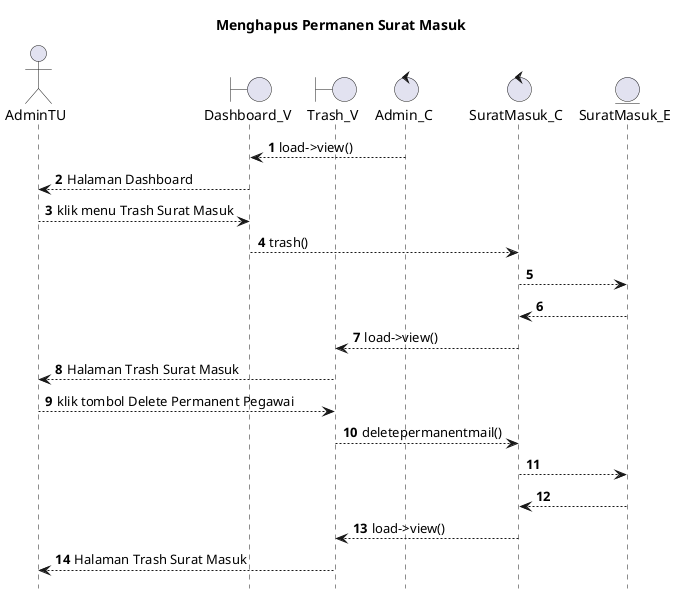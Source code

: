 @startuml

autonumber
hide footbox
title Menghapus Permanen Surat Masuk

Actor AdminTU
boundary Dashboard_V
boundary Trash_V
control Admin_C
control SuratMasuk_C
Entity SuratMasuk_E

Admin_C --> Dashboard_V: load->view()
Dashboard_V --> AdminTU: Halaman Dashboard
AdminTU --> Dashboard_V: klik menu Trash Surat Masuk
Dashboard_V --> SuratMasuk_C: trash()
SuratMasuk_C --> SuratMasuk_E:
    
    SuratMasuk_E --> SuratMasuk_C:
    SuratMasuk_C --> Trash_V: load->view()
    Trash_V --> AdminTU: Halaman Trash Surat Masuk

AdminTU --> Trash_V: klik tombol Delete Permanent Pegawai
Trash_V --> SuratMasuk_C: deletepermanentmail()
SuratMasuk_C --> SuratMasuk_E:
   
    SuratMasuk_E --> SuratMasuk_C:
    SuratMasuk_C --> Trash_V: load->view()
    Trash_V --> AdminTU: Halaman Trash Surat Masuk

@enduml